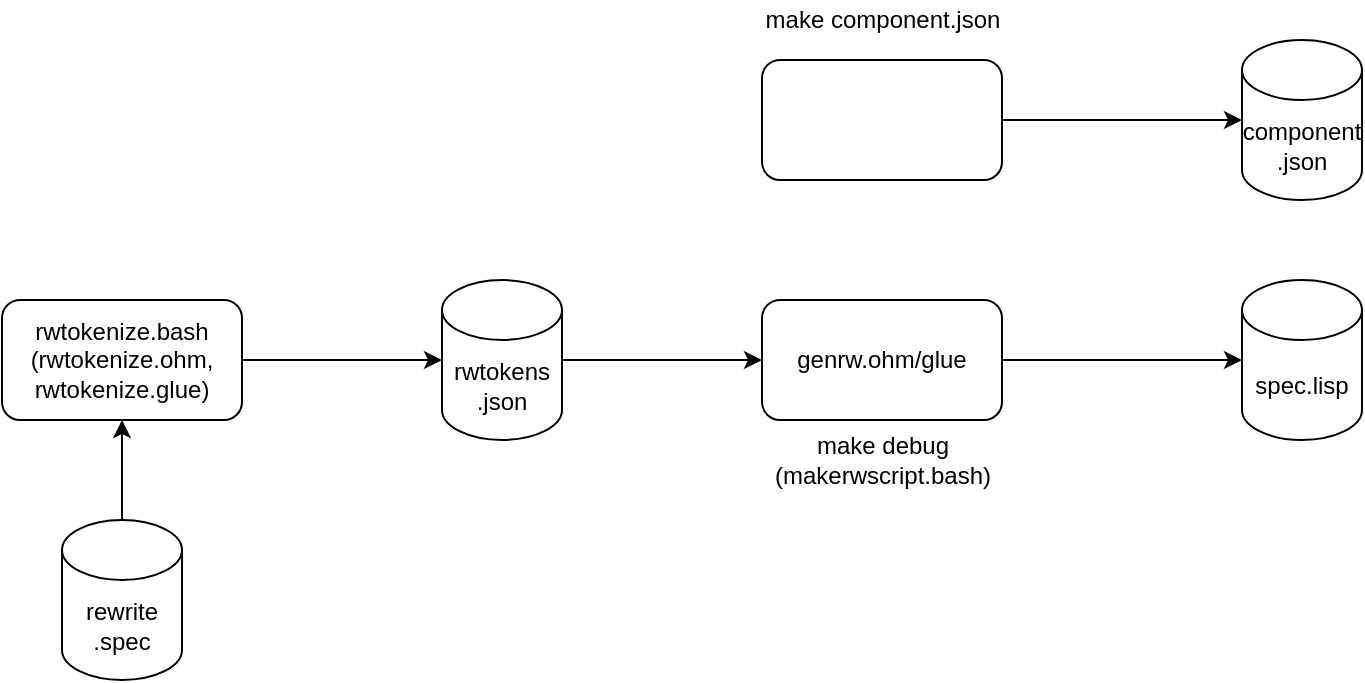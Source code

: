<mxfile version="14.6.13" type="device"><diagram id="teNsAd3cc9x15uY5b29x" name="Page-1"><mxGraphModel dx="2206" dy="806" grid="1" gridSize="10" guides="1" tooltips="1" connect="1" arrows="1" fold="1" page="1" pageScale="1" pageWidth="1100" pageHeight="850" math="0" shadow="0"><root><mxCell id="0"/><mxCell id="1" parent="0"/><mxCell id="5gP5YvlKJz2AROgbYj9H-1" value="component&lt;br&gt;.json" style="shape=cylinder3;whiteSpace=wrap;html=1;boundedLbl=1;backgroundOutline=1;size=15;" vertex="1" parent="1"><mxGeometry x="560" y="160" width="60" height="80" as="geometry"/></mxCell><mxCell id="5gP5YvlKJz2AROgbYj9H-2" value="spec.lisp" style="shape=cylinder3;whiteSpace=wrap;html=1;boundedLbl=1;backgroundOutline=1;size=15;" vertex="1" parent="1"><mxGeometry x="560" y="280" width="60" height="80" as="geometry"/></mxCell><mxCell id="5gP5YvlKJz2AROgbYj9H-6" style="edgeStyle=orthogonalEdgeStyle;rounded=0;orthogonalLoop=1;jettySize=auto;html=1;exitX=1;exitY=0.5;exitDx=0;exitDy=0;exitPerimeter=0;" edge="1" parent="1" source="5gP5YvlKJz2AROgbYj9H-3" target="5gP5YvlKJz2AROgbYj9H-4"><mxGeometry relative="1" as="geometry"/></mxCell><mxCell id="5gP5YvlKJz2AROgbYj9H-3" value="rwtokens&lt;br&gt;.json" style="shape=cylinder3;whiteSpace=wrap;html=1;boundedLbl=1;backgroundOutline=1;size=15;" vertex="1" parent="1"><mxGeometry x="160" y="280" width="60" height="80" as="geometry"/></mxCell><mxCell id="5gP5YvlKJz2AROgbYj9H-5" style="edgeStyle=orthogonalEdgeStyle;rounded=0;orthogonalLoop=1;jettySize=auto;html=1;exitX=1;exitY=0.5;exitDx=0;exitDy=0;" edge="1" parent="1" source="5gP5YvlKJz2AROgbYj9H-4" target="5gP5YvlKJz2AROgbYj9H-2"><mxGeometry relative="1" as="geometry"/></mxCell><mxCell id="5gP5YvlKJz2AROgbYj9H-4" value="genrw.ohm/glue" style="rounded=1;whiteSpace=wrap;html=1;" vertex="1" parent="1"><mxGeometry x="320" y="290" width="120" height="60" as="geometry"/></mxCell><mxCell id="5gP5YvlKJz2AROgbYj9H-8" style="edgeStyle=orthogonalEdgeStyle;rounded=0;orthogonalLoop=1;jettySize=auto;html=1;exitX=1;exitY=0.5;exitDx=0;exitDy=0;entryX=0;entryY=0.5;entryDx=0;entryDy=0;entryPerimeter=0;" edge="1" parent="1" source="5gP5YvlKJz2AROgbYj9H-7" target="5gP5YvlKJz2AROgbYj9H-1"><mxGeometry relative="1" as="geometry"/></mxCell><mxCell id="5gP5YvlKJz2AROgbYj9H-7" value="" style="rounded=1;whiteSpace=wrap;html=1;" vertex="1" parent="1"><mxGeometry x="320" y="170" width="120" height="60" as="geometry"/></mxCell><mxCell id="5gP5YvlKJz2AROgbYj9H-9" value="make debug&lt;br&gt;(makerwscript.bash)" style="text;html=1;align=center;verticalAlign=middle;resizable=0;points=[];autosize=1;strokeColor=none;" vertex="1" parent="1"><mxGeometry x="320" y="355" width="120" height="30" as="geometry"/></mxCell><mxCell id="5gP5YvlKJz2AROgbYj9H-10" value="make component.json" style="text;html=1;align=center;verticalAlign=middle;resizable=0;points=[];autosize=1;strokeColor=none;" vertex="1" parent="1"><mxGeometry x="315" y="140" width="130" height="20" as="geometry"/></mxCell><mxCell id="5gP5YvlKJz2AROgbYj9H-12" style="edgeStyle=orthogonalEdgeStyle;rounded=0;orthogonalLoop=1;jettySize=auto;html=1;exitX=1;exitY=0.5;exitDx=0;exitDy=0;entryX=0;entryY=0.5;entryDx=0;entryDy=0;entryPerimeter=0;" edge="1" parent="1" source="5gP5YvlKJz2AROgbYj9H-11" target="5gP5YvlKJz2AROgbYj9H-3"><mxGeometry relative="1" as="geometry"/></mxCell><mxCell id="5gP5YvlKJz2AROgbYj9H-11" value="rwtokenize.bash&lt;br&gt;(rwtokenize.ohm,&lt;br&gt;rwtokenize.glue)" style="rounded=1;whiteSpace=wrap;html=1;" vertex="1" parent="1"><mxGeometry x="-60" y="290" width="120" height="60" as="geometry"/></mxCell><mxCell id="5gP5YvlKJz2AROgbYj9H-14" style="edgeStyle=orthogonalEdgeStyle;rounded=0;orthogonalLoop=1;jettySize=auto;html=1;exitX=0.5;exitY=0;exitDx=0;exitDy=0;exitPerimeter=0;entryX=0.5;entryY=1;entryDx=0;entryDy=0;" edge="1" parent="1" source="5gP5YvlKJz2AROgbYj9H-13" target="5gP5YvlKJz2AROgbYj9H-11"><mxGeometry relative="1" as="geometry"/></mxCell><mxCell id="5gP5YvlKJz2AROgbYj9H-13" value="rewrite&lt;br&gt;.spec" style="shape=cylinder3;whiteSpace=wrap;html=1;boundedLbl=1;backgroundOutline=1;size=15;" vertex="1" parent="1"><mxGeometry x="-30" y="400" width="60" height="80" as="geometry"/></mxCell></root></mxGraphModel></diagram></mxfile>